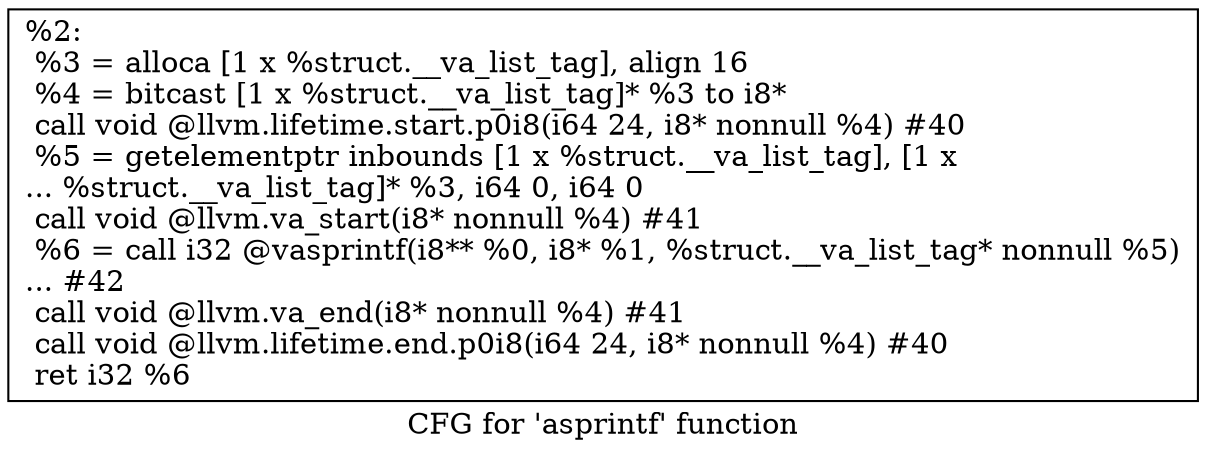 digraph "CFG for 'asprintf' function" {
	label="CFG for 'asprintf' function";

	Node0x1ed26e0 [shape=record,label="{%2:\l  %3 = alloca [1 x %struct.__va_list_tag], align 16\l  %4 = bitcast [1 x %struct.__va_list_tag]* %3 to i8*\l  call void @llvm.lifetime.start.p0i8(i64 24, i8* nonnull %4) #40\l  %5 = getelementptr inbounds [1 x %struct.__va_list_tag], [1 x\l... %struct.__va_list_tag]* %3, i64 0, i64 0\l  call void @llvm.va_start(i8* nonnull %4) #41\l  %6 = call i32 @vasprintf(i8** %0, i8* %1, %struct.__va_list_tag* nonnull %5)\l... #42\l  call void @llvm.va_end(i8* nonnull %4) #41\l  call void @llvm.lifetime.end.p0i8(i64 24, i8* nonnull %4) #40\l  ret i32 %6\l}"];
}
